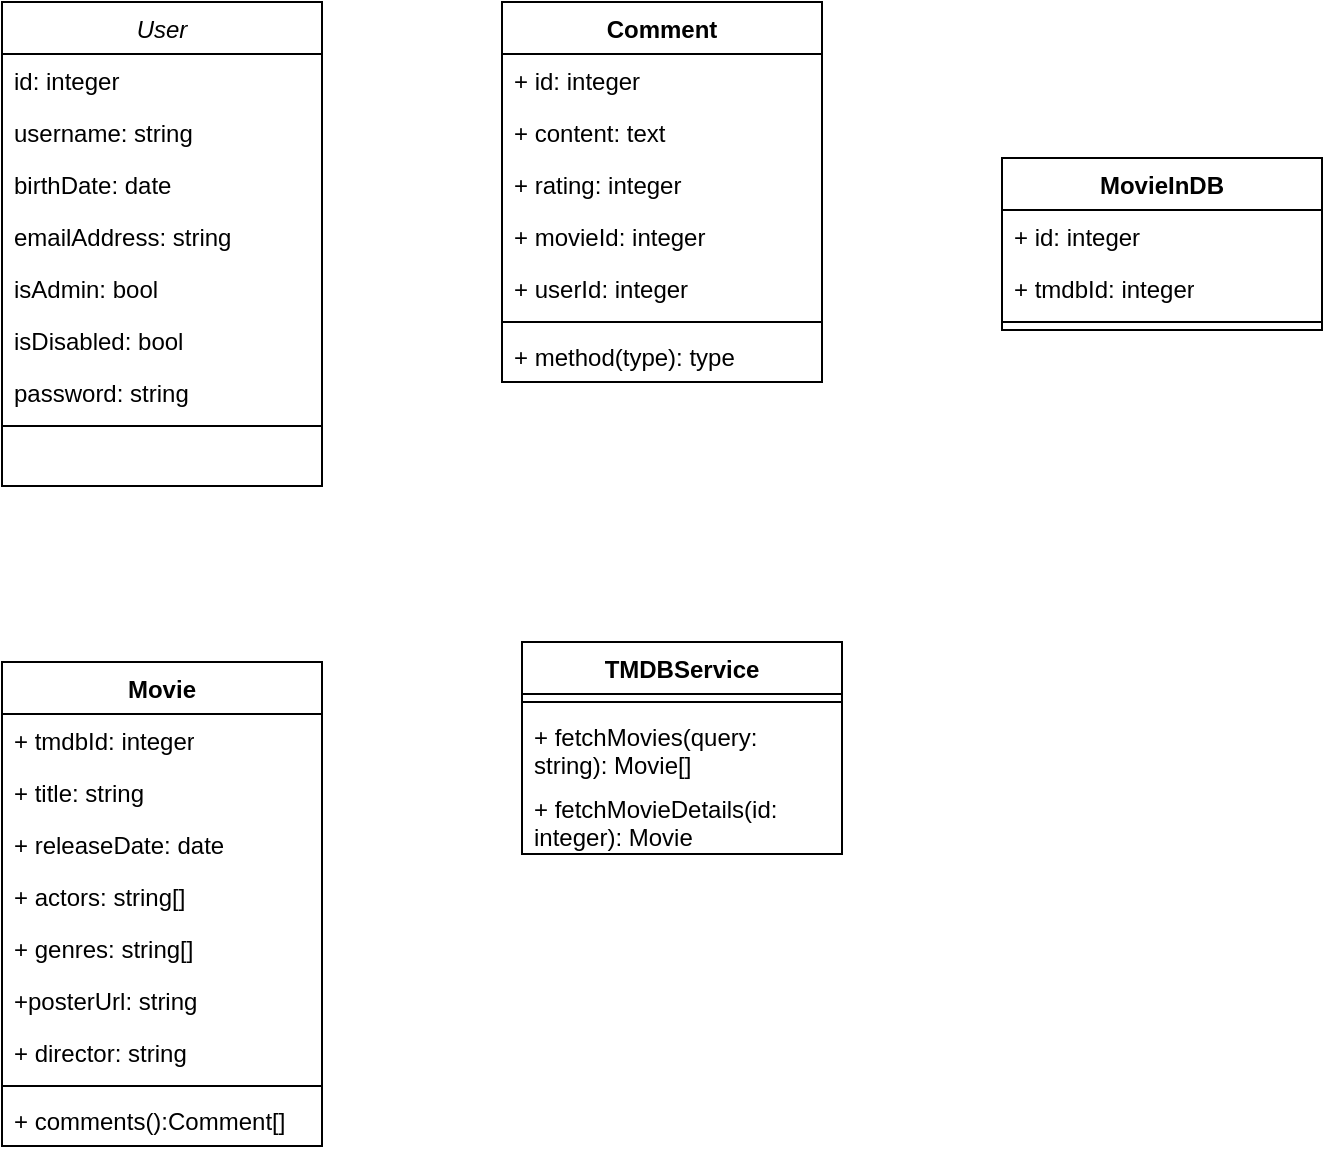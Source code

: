 <mxfile version="26.0.10">
  <diagram id="C5RBs43oDa-KdzZeNtuy" name="Page-1">
    <mxGraphModel dx="954" dy="611" grid="1" gridSize="10" guides="1" tooltips="1" connect="1" arrows="1" fold="1" page="1" pageScale="1" pageWidth="827" pageHeight="1169" math="0" shadow="0">
      <root>
        <mxCell id="WIyWlLk6GJQsqaUBKTNV-0" />
        <mxCell id="WIyWlLk6GJQsqaUBKTNV-1" parent="WIyWlLk6GJQsqaUBKTNV-0" />
        <mxCell id="zkfFHV4jXpPFQw0GAbJ--0" value="User" style="swimlane;fontStyle=2;align=center;verticalAlign=top;childLayout=stackLayout;horizontal=1;startSize=26;horizontalStack=0;resizeParent=1;resizeLast=0;collapsible=1;marginBottom=0;rounded=0;shadow=0;strokeWidth=1;" parent="WIyWlLk6GJQsqaUBKTNV-1" vertex="1">
          <mxGeometry x="200" y="60" width="160" height="242" as="geometry">
            <mxRectangle x="230" y="140" width="160" height="26" as="alternateBounds" />
          </mxGeometry>
        </mxCell>
        <mxCell id="yIy8Lkjd14xjy95dr4pB-19" value="id: integer" style="text;align=left;verticalAlign=top;spacingLeft=4;spacingRight=4;overflow=hidden;rotatable=0;points=[[0,0.5],[1,0.5]];portConstraint=eastwest;" vertex="1" parent="zkfFHV4jXpPFQw0GAbJ--0">
          <mxGeometry y="26" width="160" height="26" as="geometry" />
        </mxCell>
        <mxCell id="zkfFHV4jXpPFQw0GAbJ--1" value="username: string" style="text;align=left;verticalAlign=top;spacingLeft=4;spacingRight=4;overflow=hidden;rotatable=0;points=[[0,0.5],[1,0.5]];portConstraint=eastwest;" parent="zkfFHV4jXpPFQw0GAbJ--0" vertex="1">
          <mxGeometry y="52" width="160" height="26" as="geometry" />
        </mxCell>
        <mxCell id="zkfFHV4jXpPFQw0GAbJ--2" value="birthDate: date" style="text;align=left;verticalAlign=top;spacingLeft=4;spacingRight=4;overflow=hidden;rotatable=0;points=[[0,0.5],[1,0.5]];portConstraint=eastwest;rounded=0;shadow=0;html=0;" parent="zkfFHV4jXpPFQw0GAbJ--0" vertex="1">
          <mxGeometry y="78" width="160" height="26" as="geometry" />
        </mxCell>
        <mxCell id="zkfFHV4jXpPFQw0GAbJ--3" value="emailAddress: string" style="text;align=left;verticalAlign=top;spacingLeft=4;spacingRight=4;overflow=hidden;rotatable=0;points=[[0,0.5],[1,0.5]];portConstraint=eastwest;rounded=0;shadow=0;html=0;" parent="zkfFHV4jXpPFQw0GAbJ--0" vertex="1">
          <mxGeometry y="104" width="160" height="26" as="geometry" />
        </mxCell>
        <mxCell id="yIy8Lkjd14xjy95dr4pB-4" value="isAdmin: bool" style="text;align=left;verticalAlign=top;spacingLeft=4;spacingRight=4;overflow=hidden;rotatable=0;points=[[0,0.5],[1,0.5]];portConstraint=eastwest;rounded=0;shadow=0;html=0;" vertex="1" parent="zkfFHV4jXpPFQw0GAbJ--0">
          <mxGeometry y="130" width="160" height="26" as="geometry" />
        </mxCell>
        <mxCell id="yIy8Lkjd14xjy95dr4pB-5" value="isDisabled: bool" style="text;align=left;verticalAlign=top;spacingLeft=4;spacingRight=4;overflow=hidden;rotatable=0;points=[[0,0.5],[1,0.5]];portConstraint=eastwest;rounded=0;shadow=0;html=0;" vertex="1" parent="zkfFHV4jXpPFQw0GAbJ--0">
          <mxGeometry y="156" width="160" height="26" as="geometry" />
        </mxCell>
        <mxCell id="yIy8Lkjd14xjy95dr4pB-7" value="password: string" style="text;align=left;verticalAlign=top;spacingLeft=4;spacingRight=4;overflow=hidden;rotatable=0;points=[[0,0.5],[1,0.5]];portConstraint=eastwest;rounded=0;shadow=0;html=0;" vertex="1" parent="zkfFHV4jXpPFQw0GAbJ--0">
          <mxGeometry y="182" width="160" height="26" as="geometry" />
        </mxCell>
        <mxCell id="zkfFHV4jXpPFQw0GAbJ--4" value="" style="line;html=1;strokeWidth=1;align=left;verticalAlign=middle;spacingTop=-1;spacingLeft=3;spacingRight=3;rotatable=0;labelPosition=right;points=[];portConstraint=eastwest;" parent="zkfFHV4jXpPFQw0GAbJ--0" vertex="1">
          <mxGeometry y="208" width="160" height="8" as="geometry" />
        </mxCell>
        <mxCell id="yIy8Lkjd14xjy95dr4pB-8" value="&lt;div&gt;Comment&lt;/div&gt;" style="swimlane;fontStyle=1;align=center;verticalAlign=top;childLayout=stackLayout;horizontal=1;startSize=26;horizontalStack=0;resizeParent=1;resizeParentMax=0;resizeLast=0;collapsible=1;marginBottom=0;whiteSpace=wrap;html=1;" vertex="1" parent="WIyWlLk6GJQsqaUBKTNV-1">
          <mxGeometry x="450" y="60" width="160" height="190" as="geometry" />
        </mxCell>
        <mxCell id="yIy8Lkjd14xjy95dr4pB-23" value="+ id: integer" style="text;strokeColor=none;fillColor=none;align=left;verticalAlign=top;spacingLeft=4;spacingRight=4;overflow=hidden;rotatable=0;points=[[0,0.5],[1,0.5]];portConstraint=eastwest;whiteSpace=wrap;html=1;" vertex="1" parent="yIy8Lkjd14xjy95dr4pB-8">
          <mxGeometry y="26" width="160" height="26" as="geometry" />
        </mxCell>
        <mxCell id="yIy8Lkjd14xjy95dr4pB-9" value="+ content: text" style="text;strokeColor=none;fillColor=none;align=left;verticalAlign=top;spacingLeft=4;spacingRight=4;overflow=hidden;rotatable=0;points=[[0,0.5],[1,0.5]];portConstraint=eastwest;whiteSpace=wrap;html=1;" vertex="1" parent="yIy8Lkjd14xjy95dr4pB-8">
          <mxGeometry y="52" width="160" height="26" as="geometry" />
        </mxCell>
        <mxCell id="yIy8Lkjd14xjy95dr4pB-12" value="&lt;div&gt;+ rating: integer&lt;/div&gt;" style="text;strokeColor=none;fillColor=none;align=left;verticalAlign=top;spacingLeft=4;spacingRight=4;overflow=hidden;rotatable=0;points=[[0,0.5],[1,0.5]];portConstraint=eastwest;whiteSpace=wrap;html=1;" vertex="1" parent="yIy8Lkjd14xjy95dr4pB-8">
          <mxGeometry y="78" width="160" height="26" as="geometry" />
        </mxCell>
        <mxCell id="yIy8Lkjd14xjy95dr4pB-13" value="+ movieId: integer" style="text;strokeColor=none;fillColor=none;align=left;verticalAlign=top;spacingLeft=4;spacingRight=4;overflow=hidden;rotatable=0;points=[[0,0.5],[1,0.5]];portConstraint=eastwest;whiteSpace=wrap;html=1;" vertex="1" parent="yIy8Lkjd14xjy95dr4pB-8">
          <mxGeometry y="104" width="160" height="26" as="geometry" />
        </mxCell>
        <mxCell id="yIy8Lkjd14xjy95dr4pB-14" value="+ userId: integer" style="text;strokeColor=none;fillColor=none;align=left;verticalAlign=top;spacingLeft=4;spacingRight=4;overflow=hidden;rotatable=0;points=[[0,0.5],[1,0.5]];portConstraint=eastwest;whiteSpace=wrap;html=1;" vertex="1" parent="yIy8Lkjd14xjy95dr4pB-8">
          <mxGeometry y="130" width="160" height="26" as="geometry" />
        </mxCell>
        <mxCell id="yIy8Lkjd14xjy95dr4pB-10" value="" style="line;strokeWidth=1;fillColor=none;align=left;verticalAlign=middle;spacingTop=-1;spacingLeft=3;spacingRight=3;rotatable=0;labelPosition=right;points=[];portConstraint=eastwest;strokeColor=inherit;" vertex="1" parent="yIy8Lkjd14xjy95dr4pB-8">
          <mxGeometry y="156" width="160" height="8" as="geometry" />
        </mxCell>
        <mxCell id="yIy8Lkjd14xjy95dr4pB-11" value="+ method(type): type" style="text;strokeColor=none;fillColor=none;align=left;verticalAlign=top;spacingLeft=4;spacingRight=4;overflow=hidden;rotatable=0;points=[[0,0.5],[1,0.5]];portConstraint=eastwest;whiteSpace=wrap;html=1;" vertex="1" parent="yIy8Lkjd14xjy95dr4pB-8">
          <mxGeometry y="164" width="160" height="26" as="geometry" />
        </mxCell>
        <mxCell id="yIy8Lkjd14xjy95dr4pB-15" value="MovieInDB" style="swimlane;fontStyle=1;align=center;verticalAlign=top;childLayout=stackLayout;horizontal=1;startSize=26;horizontalStack=0;resizeParent=1;resizeParentMax=0;resizeLast=0;collapsible=1;marginBottom=0;whiteSpace=wrap;html=1;" vertex="1" parent="WIyWlLk6GJQsqaUBKTNV-1">
          <mxGeometry x="700" y="138" width="160" height="86" as="geometry" />
        </mxCell>
        <mxCell id="yIy8Lkjd14xjy95dr4pB-22" value="+ id: integer" style="text;strokeColor=none;fillColor=none;align=left;verticalAlign=top;spacingLeft=4;spacingRight=4;overflow=hidden;rotatable=0;points=[[0,0.5],[1,0.5]];portConstraint=eastwest;whiteSpace=wrap;html=1;" vertex="1" parent="yIy8Lkjd14xjy95dr4pB-15">
          <mxGeometry y="26" width="160" height="26" as="geometry" />
        </mxCell>
        <mxCell id="yIy8Lkjd14xjy95dr4pB-16" value="&lt;div&gt;+ tmdbId: integer&lt;/div&gt;" style="text;strokeColor=none;fillColor=none;align=left;verticalAlign=top;spacingLeft=4;spacingRight=4;overflow=hidden;rotatable=0;points=[[0,0.5],[1,0.5]];portConstraint=eastwest;whiteSpace=wrap;html=1;" vertex="1" parent="yIy8Lkjd14xjy95dr4pB-15">
          <mxGeometry y="52" width="160" height="26" as="geometry" />
        </mxCell>
        <mxCell id="yIy8Lkjd14xjy95dr4pB-17" value="" style="line;strokeWidth=1;fillColor=none;align=left;verticalAlign=middle;spacingTop=-1;spacingLeft=3;spacingRight=3;rotatable=0;labelPosition=right;points=[];portConstraint=eastwest;strokeColor=inherit;" vertex="1" parent="yIy8Lkjd14xjy95dr4pB-15">
          <mxGeometry y="78" width="160" height="8" as="geometry" />
        </mxCell>
        <mxCell id="yIy8Lkjd14xjy95dr4pB-25" value="Movie" style="swimlane;fontStyle=1;align=center;verticalAlign=top;childLayout=stackLayout;horizontal=1;startSize=26;horizontalStack=0;resizeParent=1;resizeParentMax=0;resizeLast=0;collapsible=1;marginBottom=0;whiteSpace=wrap;html=1;" vertex="1" parent="WIyWlLk6GJQsqaUBKTNV-1">
          <mxGeometry x="200" y="390" width="160" height="242" as="geometry" />
        </mxCell>
        <mxCell id="yIy8Lkjd14xjy95dr4pB-34" value="+ tmdbId: integer" style="text;strokeColor=none;fillColor=none;align=left;verticalAlign=top;spacingLeft=4;spacingRight=4;overflow=hidden;rotatable=0;points=[[0,0.5],[1,0.5]];portConstraint=eastwest;whiteSpace=wrap;html=1;" vertex="1" parent="yIy8Lkjd14xjy95dr4pB-25">
          <mxGeometry y="26" width="160" height="26" as="geometry" />
        </mxCell>
        <mxCell id="yIy8Lkjd14xjy95dr4pB-26" value="+ title: string" style="text;strokeColor=none;fillColor=none;align=left;verticalAlign=top;spacingLeft=4;spacingRight=4;overflow=hidden;rotatable=0;points=[[0,0.5],[1,0.5]];portConstraint=eastwest;whiteSpace=wrap;html=1;" vertex="1" parent="yIy8Lkjd14xjy95dr4pB-25">
          <mxGeometry y="52" width="160" height="26" as="geometry" />
        </mxCell>
        <mxCell id="yIy8Lkjd14xjy95dr4pB-29" value="+ releaseDate: date" style="text;strokeColor=none;fillColor=none;align=left;verticalAlign=top;spacingLeft=4;spacingRight=4;overflow=hidden;rotatable=0;points=[[0,0.5],[1,0.5]];portConstraint=eastwest;whiteSpace=wrap;html=1;" vertex="1" parent="yIy8Lkjd14xjy95dr4pB-25">
          <mxGeometry y="78" width="160" height="26" as="geometry" />
        </mxCell>
        <mxCell id="yIy8Lkjd14xjy95dr4pB-33" value="+ actors: string[]" style="text;strokeColor=none;fillColor=none;align=left;verticalAlign=top;spacingLeft=4;spacingRight=4;overflow=hidden;rotatable=0;points=[[0,0.5],[1,0.5]];portConstraint=eastwest;whiteSpace=wrap;html=1;" vertex="1" parent="yIy8Lkjd14xjy95dr4pB-25">
          <mxGeometry y="104" width="160" height="26" as="geometry" />
        </mxCell>
        <mxCell id="yIy8Lkjd14xjy95dr4pB-32" value="+ genres: string[]" style="text;strokeColor=none;fillColor=none;align=left;verticalAlign=top;spacingLeft=4;spacingRight=4;overflow=hidden;rotatable=0;points=[[0,0.5],[1,0.5]];portConstraint=eastwest;whiteSpace=wrap;html=1;" vertex="1" parent="yIy8Lkjd14xjy95dr4pB-25">
          <mxGeometry y="130" width="160" height="26" as="geometry" />
        </mxCell>
        <mxCell id="yIy8Lkjd14xjy95dr4pB-31" value="+posterUrl: string" style="text;strokeColor=none;fillColor=none;align=left;verticalAlign=top;spacingLeft=4;spacingRight=4;overflow=hidden;rotatable=0;points=[[0,0.5],[1,0.5]];portConstraint=eastwest;whiteSpace=wrap;html=1;" vertex="1" parent="yIy8Lkjd14xjy95dr4pB-25">
          <mxGeometry y="156" width="160" height="26" as="geometry" />
        </mxCell>
        <mxCell id="yIy8Lkjd14xjy95dr4pB-30" value="+ director: string" style="text;strokeColor=none;fillColor=none;align=left;verticalAlign=top;spacingLeft=4;spacingRight=4;overflow=hidden;rotatable=0;points=[[0,0.5],[1,0.5]];portConstraint=eastwest;whiteSpace=wrap;html=1;" vertex="1" parent="yIy8Lkjd14xjy95dr4pB-25">
          <mxGeometry y="182" width="160" height="26" as="geometry" />
        </mxCell>
        <mxCell id="yIy8Lkjd14xjy95dr4pB-27" value="" style="line;strokeWidth=1;fillColor=none;align=left;verticalAlign=middle;spacingTop=-1;spacingLeft=3;spacingRight=3;rotatable=0;labelPosition=right;points=[];portConstraint=eastwest;strokeColor=inherit;" vertex="1" parent="yIy8Lkjd14xjy95dr4pB-25">
          <mxGeometry y="208" width="160" height="8" as="geometry" />
        </mxCell>
        <mxCell id="yIy8Lkjd14xjy95dr4pB-28" value="+ comments():Comment[]" style="text;strokeColor=none;fillColor=none;align=left;verticalAlign=top;spacingLeft=4;spacingRight=4;overflow=hidden;rotatable=0;points=[[0,0.5],[1,0.5]];portConstraint=eastwest;whiteSpace=wrap;html=1;" vertex="1" parent="yIy8Lkjd14xjy95dr4pB-25">
          <mxGeometry y="216" width="160" height="26" as="geometry" />
        </mxCell>
        <mxCell id="yIy8Lkjd14xjy95dr4pB-36" value="TMDBService" style="swimlane;fontStyle=1;align=center;verticalAlign=top;childLayout=stackLayout;horizontal=1;startSize=26;horizontalStack=0;resizeParent=1;resizeParentMax=0;resizeLast=0;collapsible=1;marginBottom=0;whiteSpace=wrap;html=1;" vertex="1" parent="WIyWlLk6GJQsqaUBKTNV-1">
          <mxGeometry x="460" y="380" width="160" height="106" as="geometry" />
        </mxCell>
        <mxCell id="yIy8Lkjd14xjy95dr4pB-38" value="" style="line;strokeWidth=1;fillColor=none;align=left;verticalAlign=middle;spacingTop=-1;spacingLeft=3;spacingRight=3;rotatable=0;labelPosition=right;points=[];portConstraint=eastwest;strokeColor=inherit;" vertex="1" parent="yIy8Lkjd14xjy95dr4pB-36">
          <mxGeometry y="26" width="160" height="8" as="geometry" />
        </mxCell>
        <mxCell id="yIy8Lkjd14xjy95dr4pB-39" value="+ fetchMovies(query: string): Movie[]" style="text;strokeColor=none;fillColor=none;align=left;verticalAlign=top;spacingLeft=4;spacingRight=4;overflow=hidden;rotatable=0;points=[[0,0.5],[1,0.5]];portConstraint=eastwest;whiteSpace=wrap;html=1;" vertex="1" parent="yIy8Lkjd14xjy95dr4pB-36">
          <mxGeometry y="34" width="160" height="36" as="geometry" />
        </mxCell>
        <mxCell id="yIy8Lkjd14xjy95dr4pB-40" value="+ fetchMovieDetails(id: integer): Movie" style="text;strokeColor=none;fillColor=none;align=left;verticalAlign=top;spacingLeft=4;spacingRight=4;overflow=hidden;rotatable=0;points=[[0,0.5],[1,0.5]];portConstraint=eastwest;whiteSpace=wrap;html=1;" vertex="1" parent="yIy8Lkjd14xjy95dr4pB-36">
          <mxGeometry y="70" width="160" height="36" as="geometry" />
        </mxCell>
      </root>
    </mxGraphModel>
  </diagram>
</mxfile>
